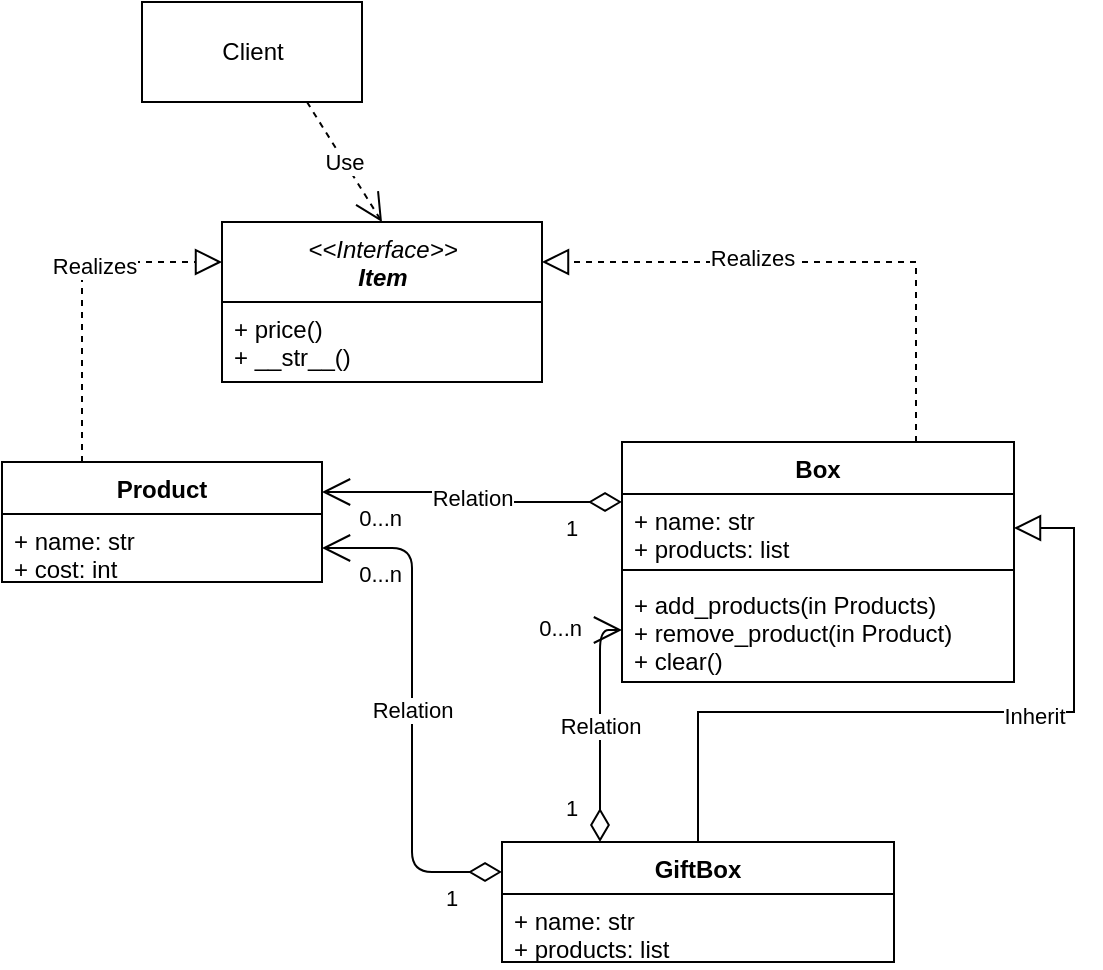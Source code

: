 <mxfile version="14.5.1" type="device"><diagram id="C5RBs43oDa-KdzZeNtuy" name="Page-1"><mxGraphModel dx="1350" dy="816" grid="1" gridSize="10" guides="1" tooltips="1" connect="1" arrows="1" fold="1" page="1" pageScale="1" pageWidth="827" pageHeight="1169" math="0" shadow="0"><root><mxCell id="WIyWlLk6GJQsqaUBKTNV-0"/><mxCell id="WIyWlLk6GJQsqaUBKTNV-1" parent="WIyWlLk6GJQsqaUBKTNV-0"/><mxCell id="NmzCw7ELEEkUbnPllenL-0" value="&amp;lt;&amp;lt;Interface&amp;gt;&amp;gt;&lt;br&gt;&lt;b&gt;Item&lt;/b&gt;" style="swimlane;fontStyle=2;align=center;verticalAlign=top;childLayout=stackLayout;horizontal=1;startSize=40;horizontalStack=0;resizeParent=1;resizeParentMax=0;resizeLast=0;collapsible=1;marginBottom=0;html=1;" vertex="1" parent="WIyWlLk6GJQsqaUBKTNV-1"><mxGeometry x="140" y="120" width="160" height="80" as="geometry"/></mxCell><mxCell id="NmzCw7ELEEkUbnPllenL-1" value="+ price()&#10;+ __str__()" style="text;strokeColor=none;fillColor=none;align=left;verticalAlign=top;spacingLeft=4;spacingRight=4;overflow=hidden;rotatable=0;points=[[0,0.5],[1,0.5]];portConstraint=eastwest;" vertex="1" parent="NmzCw7ELEEkUbnPllenL-0"><mxGeometry y="40" width="160" height="40" as="geometry"/></mxCell><mxCell id="NmzCw7ELEEkUbnPllenL-2" value="Product" style="swimlane;fontStyle=1;align=center;verticalAlign=top;childLayout=stackLayout;horizontal=1;startSize=26;horizontalStack=0;resizeParent=1;resizeParentMax=0;resizeLast=0;collapsible=1;marginBottom=0;fontColor=#000000;" vertex="1" parent="WIyWlLk6GJQsqaUBKTNV-1"><mxGeometry x="30" y="240" width="160" height="60" as="geometry"/></mxCell><mxCell id="NmzCw7ELEEkUbnPllenL-3" value="+ name: str&#10;+ cost: int" style="text;strokeColor=none;fillColor=none;align=left;verticalAlign=top;spacingLeft=4;spacingRight=4;overflow=hidden;rotatable=0;points=[[0,0.5],[1,0.5]];portConstraint=eastwest;" vertex="1" parent="NmzCw7ELEEkUbnPllenL-2"><mxGeometry y="26" width="160" height="34" as="geometry"/></mxCell><mxCell id="NmzCw7ELEEkUbnPllenL-8" value="Box" style="swimlane;fontStyle=1;align=center;verticalAlign=top;childLayout=stackLayout;horizontal=1;startSize=26;horizontalStack=0;resizeParent=1;resizeParentMax=0;resizeLast=0;collapsible=1;marginBottom=0;fontColor=#000000;" vertex="1" parent="WIyWlLk6GJQsqaUBKTNV-1"><mxGeometry x="340" y="230" width="196" height="120" as="geometry"/></mxCell><mxCell id="NmzCw7ELEEkUbnPllenL-9" value="+ name: str&#10;+ products: list" style="text;strokeColor=none;fillColor=none;align=left;verticalAlign=top;spacingLeft=4;spacingRight=4;overflow=hidden;rotatable=0;points=[[0,0.5],[1,0.5]];portConstraint=eastwest;" vertex="1" parent="NmzCw7ELEEkUbnPllenL-8"><mxGeometry y="26" width="196" height="34" as="geometry"/></mxCell><mxCell id="NmzCw7ELEEkUbnPllenL-10" value="" style="line;strokeWidth=1;fillColor=none;align=left;verticalAlign=middle;spacingTop=-1;spacingLeft=3;spacingRight=3;rotatable=0;labelPosition=right;points=[];portConstraint=eastwest;" vertex="1" parent="NmzCw7ELEEkUbnPllenL-8"><mxGeometry y="60" width="196" height="8" as="geometry"/></mxCell><mxCell id="NmzCw7ELEEkUbnPllenL-11" value="+ add_products(in Products)&#10;+ remove_product(in Product)&#10;+ clear()" style="text;strokeColor=none;fillColor=none;align=left;verticalAlign=top;spacingLeft=4;spacingRight=4;overflow=hidden;rotatable=0;points=[[0,0.5],[1,0.5]];portConstraint=eastwest;" vertex="1" parent="NmzCw7ELEEkUbnPllenL-8"><mxGeometry y="68" width="196" height="52" as="geometry"/></mxCell><mxCell id="NmzCw7ELEEkUbnPllenL-13" value="GiftBox" style="swimlane;fontStyle=1;align=center;verticalAlign=top;childLayout=stackLayout;horizontal=1;startSize=26;horizontalStack=0;resizeParent=1;resizeParentMax=0;resizeLast=0;collapsible=1;marginBottom=0;fontColor=#000000;" vertex="1" parent="WIyWlLk6GJQsqaUBKTNV-1"><mxGeometry x="280" y="430" width="196" height="60" as="geometry"/></mxCell><mxCell id="NmzCw7ELEEkUbnPllenL-14" value="+ name: str&#10;+ products: list" style="text;strokeColor=none;fillColor=none;align=left;verticalAlign=top;spacingLeft=4;spacingRight=4;overflow=hidden;rotatable=0;points=[[0,0.5],[1,0.5]];portConstraint=eastwest;" vertex="1" parent="NmzCw7ELEEkUbnPllenL-13"><mxGeometry y="26" width="196" height="34" as="geometry"/></mxCell><mxCell id="NmzCw7ELEEkUbnPllenL-18" style="edgeStyle=orthogonalEdgeStyle;rounded=0;orthogonalLoop=1;jettySize=auto;html=1;exitX=0.5;exitY=0;exitDx=0;exitDy=0;entryX=1;entryY=0.5;entryDx=0;entryDy=0;endSize=11;startSize=11;endArrow=block;endFill=0;" edge="1" parent="WIyWlLk6GJQsqaUBKTNV-1" source="NmzCw7ELEEkUbnPllenL-13" target="NmzCw7ELEEkUbnPllenL-9"><mxGeometry relative="1" as="geometry"><mxPoint x="576" y="495" as="sourcePoint"/><mxPoint x="656" y="390" as="targetPoint"/></mxGeometry></mxCell><mxCell id="NmzCw7ELEEkUbnPllenL-19" value="Inherit" style="edgeLabel;html=1;align=center;verticalAlign=middle;resizable=0;points=[];fontColor=#000000;" vertex="1" connectable="0" parent="NmzCw7ELEEkUbnPllenL-18"><mxGeometry x="0.241" y="-2" relative="1" as="geometry"><mxPoint as="offset"/></mxGeometry></mxCell><mxCell id="NmzCw7ELEEkUbnPllenL-20" style="edgeStyle=orthogonalEdgeStyle;rounded=0;orthogonalLoop=1;jettySize=auto;html=1;entryX=1;entryY=0.25;entryDx=0;entryDy=0;endSize=11;startSize=11;endArrow=block;endFill=0;dashed=1;exitX=0.75;exitY=0;exitDx=0;exitDy=0;" edge="1" parent="WIyWlLk6GJQsqaUBKTNV-1" source="NmzCw7ELEEkUbnPllenL-8" target="NmzCw7ELEEkUbnPllenL-0"><mxGeometry relative="1" as="geometry"><mxPoint x="440" y="180" as="sourcePoint"/><mxPoint x="440" y="130" as="targetPoint"/></mxGeometry></mxCell><mxCell id="NmzCw7ELEEkUbnPllenL-21" value="Realizes" style="edgeLabel;html=1;align=center;verticalAlign=middle;resizable=0;points=[];fontColor=#000000;" vertex="1" connectable="0" parent="NmzCw7ELEEkUbnPllenL-20"><mxGeometry x="0.241" y="-2" relative="1" as="geometry"><mxPoint as="offset"/></mxGeometry></mxCell><mxCell id="NmzCw7ELEEkUbnPllenL-22" style="edgeStyle=orthogonalEdgeStyle;rounded=0;orthogonalLoop=1;jettySize=auto;html=1;entryX=0;entryY=0.25;entryDx=0;entryDy=0;endSize=11;startSize=11;endArrow=block;endFill=0;dashed=1;exitX=0.25;exitY=0;exitDx=0;exitDy=0;" edge="1" parent="WIyWlLk6GJQsqaUBKTNV-1" source="NmzCw7ELEEkUbnPllenL-2" target="NmzCw7ELEEkUbnPllenL-0"><mxGeometry relative="1" as="geometry"><mxPoint x="20" y="190" as="sourcePoint"/><mxPoint x="381" y="240" as="targetPoint"/></mxGeometry></mxCell><mxCell id="NmzCw7ELEEkUbnPllenL-23" value="Realizes" style="edgeLabel;html=1;align=center;verticalAlign=middle;resizable=0;points=[];fontColor=#000000;" vertex="1" connectable="0" parent="NmzCw7ELEEkUbnPllenL-22"><mxGeometry x="0.241" y="-2" relative="1" as="geometry"><mxPoint as="offset"/></mxGeometry></mxCell><mxCell id="NmzCw7ELEEkUbnPllenL-26" value="Relation" style="endArrow=open;html=1;endSize=12;startArrow=diamondThin;startSize=14;startFill=0;edgeStyle=orthogonalEdgeStyle;entryX=1;entryY=0.25;entryDx=0;entryDy=0;exitX=0;exitY=0.25;exitDx=0;exitDy=0;" edge="1" parent="WIyWlLk6GJQsqaUBKTNV-1" source="NmzCw7ELEEkUbnPllenL-8" target="NmzCw7ELEEkUbnPllenL-2"><mxGeometry relative="1" as="geometry"><mxPoint x="140" y="390" as="sourcePoint"/><mxPoint x="300" y="390" as="targetPoint"/></mxGeometry></mxCell><mxCell id="NmzCw7ELEEkUbnPllenL-27" value="1" style="edgeLabel;resizable=0;html=1;align=left;verticalAlign=top;" connectable="0" vertex="1" parent="NmzCw7ELEEkUbnPllenL-26"><mxGeometry x="-1" relative="1" as="geometry"><mxPoint x="-30" as="offset"/></mxGeometry></mxCell><mxCell id="NmzCw7ELEEkUbnPllenL-28" value="0...n" style="edgeLabel;resizable=0;html=1;align=right;verticalAlign=top;" connectable="0" vertex="1" parent="NmzCw7ELEEkUbnPllenL-26"><mxGeometry x="1" relative="1" as="geometry"><mxPoint x="40" as="offset"/></mxGeometry></mxCell><mxCell id="NmzCw7ELEEkUbnPllenL-29" value="Relation" style="endArrow=open;html=1;endSize=12;startArrow=diamondThin;startSize=14;startFill=0;edgeStyle=orthogonalEdgeStyle;entryX=1;entryY=0.5;entryDx=0;entryDy=0;exitX=0;exitY=0.25;exitDx=0;exitDy=0;" edge="1" parent="WIyWlLk6GJQsqaUBKTNV-1" source="NmzCw7ELEEkUbnPllenL-13" target="NmzCw7ELEEkUbnPllenL-3"><mxGeometry relative="1" as="geometry"><mxPoint x="230" y="425" as="sourcePoint"/><mxPoint x="80" y="420" as="targetPoint"/></mxGeometry></mxCell><mxCell id="NmzCw7ELEEkUbnPllenL-30" value="1" style="edgeLabel;resizable=0;html=1;align=left;verticalAlign=top;" connectable="0" vertex="1" parent="NmzCw7ELEEkUbnPllenL-29"><mxGeometry x="-1" relative="1" as="geometry"><mxPoint x="-30" as="offset"/></mxGeometry></mxCell><mxCell id="NmzCw7ELEEkUbnPllenL-31" value="0...n" style="edgeLabel;resizable=0;html=1;align=right;verticalAlign=top;" connectable="0" vertex="1" parent="NmzCw7ELEEkUbnPllenL-29"><mxGeometry x="1" relative="1" as="geometry"><mxPoint x="40" as="offset"/></mxGeometry></mxCell><mxCell id="NmzCw7ELEEkUbnPllenL-35" value="Relation" style="endArrow=open;html=1;endSize=12;startArrow=diamondThin;startSize=14;startFill=0;edgeStyle=orthogonalEdgeStyle;entryX=0;entryY=0.5;entryDx=0;entryDy=0;exitX=0.25;exitY=0;exitDx=0;exitDy=0;" edge="1" parent="WIyWlLk6GJQsqaUBKTNV-1" source="NmzCw7ELEEkUbnPllenL-13" target="NmzCw7ELEEkUbnPllenL-11"><mxGeometry relative="1" as="geometry"><mxPoint x="180" y="492" as="sourcePoint"/><mxPoint x="90" y="330" as="targetPoint"/></mxGeometry></mxCell><mxCell id="NmzCw7ELEEkUbnPllenL-36" value="1" style="edgeLabel;resizable=0;html=1;align=left;verticalAlign=top;" connectable="0" vertex="1" parent="NmzCw7ELEEkUbnPllenL-35"><mxGeometry x="-1" relative="1" as="geometry"><mxPoint x="-19" y="-30" as="offset"/></mxGeometry></mxCell><mxCell id="NmzCw7ELEEkUbnPllenL-37" value="0...n" style="edgeLabel;resizable=0;html=1;align=right;verticalAlign=top;" connectable="0" vertex="1" parent="NmzCw7ELEEkUbnPllenL-35"><mxGeometry x="1" relative="1" as="geometry"><mxPoint x="-20" y="-14" as="offset"/></mxGeometry></mxCell><mxCell id="NmzCw7ELEEkUbnPllenL-39" value="Client" style="html=1;" vertex="1" parent="WIyWlLk6GJQsqaUBKTNV-1"><mxGeometry x="100" y="10" width="110" height="50" as="geometry"/></mxCell><mxCell id="NmzCw7ELEEkUbnPllenL-40" value="Use" style="endArrow=open;endSize=12;dashed=1;html=1;exitX=0.75;exitY=1;exitDx=0;exitDy=0;entryX=0.5;entryY=0;entryDx=0;entryDy=0;" edge="1" parent="WIyWlLk6GJQsqaUBKTNV-1" source="NmzCw7ELEEkUbnPllenL-39" target="NmzCw7ELEEkUbnPllenL-0"><mxGeometry width="160" relative="1" as="geometry"><mxPoint x="300" y="60" as="sourcePoint"/><mxPoint x="460" y="60" as="targetPoint"/></mxGeometry></mxCell></root></mxGraphModel></diagram></mxfile>